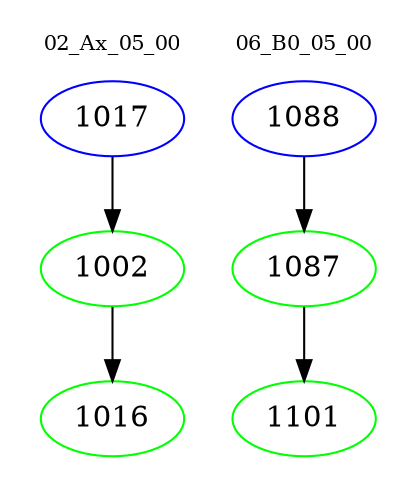 digraph{
subgraph cluster_0 {
color = white
label = "02_Ax_05_00";
fontsize=10;
T0_1017 [label="1017", color="blue"]
T0_1017 -> T0_1002 [color="black"]
T0_1002 [label="1002", color="green"]
T0_1002 -> T0_1016 [color="black"]
T0_1016 [label="1016", color="green"]
}
subgraph cluster_1 {
color = white
label = "06_B0_05_00";
fontsize=10;
T1_1088 [label="1088", color="blue"]
T1_1088 -> T1_1087 [color="black"]
T1_1087 [label="1087", color="green"]
T1_1087 -> T1_1101 [color="black"]
T1_1101 [label="1101", color="green"]
}
}
